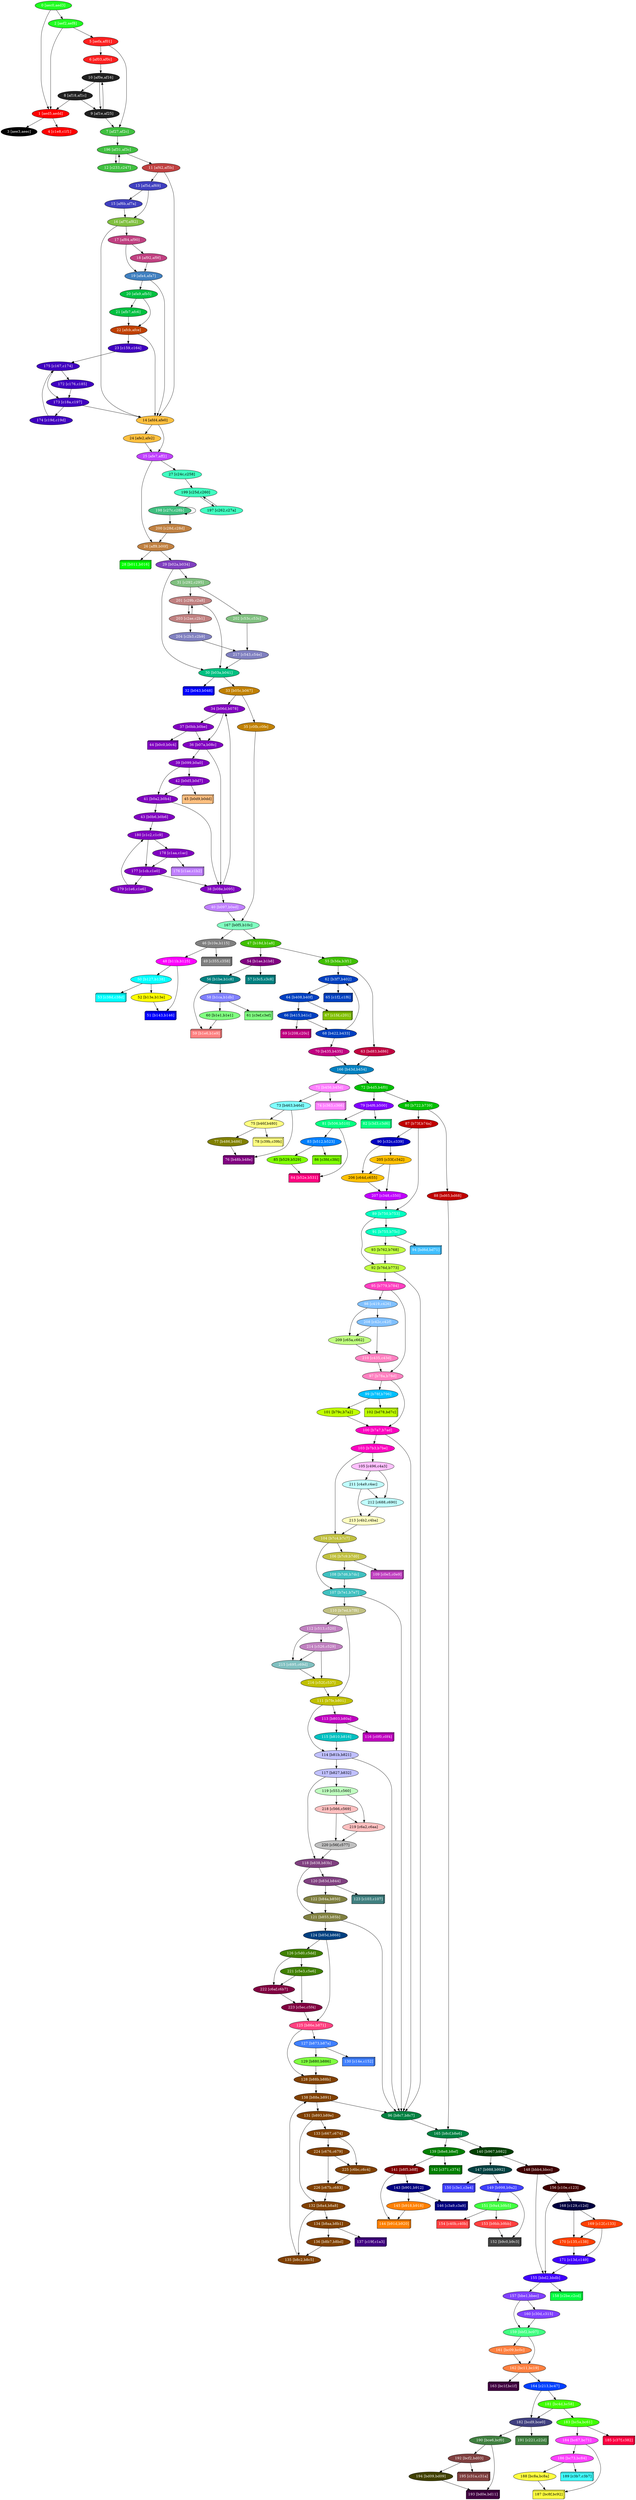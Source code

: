 diGraph libnss3{
	libnss3_0  [style=filled fillcolor="#20FF20" fontcolor="#ffffff" shape=oval label="0 [aec0,aed3]"]
	libnss3_1  [style=filled fillcolor="#FF0000" fontcolor="#ffffff" shape=oval label="1 [aed5,aedd]"]
	libnss3_2  [style=filled fillcolor="#20FF20" fontcolor="#ffffff" shape=oval label="2 [aef2,aef8]"]
	libnss3_3  [style=filled fillcolor="#000000" fontcolor="#ffffff" shape=oval label="3 [aee3,aeec]"]
	libnss3_4  [style=filled fillcolor="#FF0000" fontcolor="#ffffff" shape=oval label="4 [c1e8,c1f1]"]
	libnss3_5  [style=filled fillcolor="#FF2020" fontcolor="#ffffff" shape=oval label="5 [aefa,af01]"]
	libnss3_6  [style=filled fillcolor="#FF2020" fontcolor="#ffffff" shape=oval label="6 [af03,af0c]"]
	libnss3_7  [style=filled fillcolor="#40C040" fontcolor="#ffffff" shape=oval label="7 [af27,af2c]"]
	libnss3_8  [style=filled fillcolor="#202020" fontcolor="#ffffff" shape=oval label="8 [af18,af1c]"]
	libnss3_9  [style=filled fillcolor="#202020" fontcolor="#ffffff" shape=oval label="9 [af1e,af25]"]
	libnss3_a  [style=filled fillcolor="#202020" fontcolor="#ffffff" shape=oval label="10 [af0e,af16]"]
	libnss3_b  [style=filled fillcolor="#C04040" fontcolor="#ffffff" shape=oval label="11 [af42,af5b]"]
	libnss3_c  [style=filled fillcolor="#40C040" fontcolor="#ffffff" shape=oval label="12 [c233,c247]"]
	libnss3_d  [style=filled fillcolor="#4040C0" fontcolor="#ffffff" shape=oval label="13 [af5d,af69]"]
	libnss3_e  [style=filled fillcolor="#FFC040" fontcolor="#000000" shape=oval label="14 [afd4,afe0]"]
	libnss3_f  [style=filled fillcolor="#4040C0" fontcolor="#ffffff" shape=oval label="15 [af6b,af7a]"]
	libnss3_10  [style=filled fillcolor="#80C040" fontcolor="#ffffff" shape=oval label="16 [af7f,af82]"]
	libnss3_11  [style=filled fillcolor="#C04080" fontcolor="#ffffff" shape=oval label="17 [af84,af90]"]
	libnss3_12  [style=filled fillcolor="#C04080" fontcolor="#ffffff" shape=oval label="18 [af92,af9f]"]
	libnss3_13  [style=filled fillcolor="#4080C0" fontcolor="#ffffff" shape=oval label="19 [afa4,afa7]"]
	libnss3_14  [style=filled fillcolor="#00C040" fontcolor="#ffffff" shape=oval label="20 [afa9,afb5]"]
	libnss3_15  [style=filled fillcolor="#00C040" fontcolor="#ffffff" shape=oval label="21 [afb7,afc6]"]
	libnss3_16  [style=filled fillcolor="#C04000" fontcolor="#ffffff" shape=oval label="22 [afcb,afce]"]
	libnss3_17  [style=filled fillcolor="#4000C0" fontcolor="#ffffff" shape=oval label="23 [c159,c164]"]
	libnss3_18  [style=filled fillcolor="#FFC040" fontcolor="#000000" shape=oval label="24 [afe2,afe2]"]
	libnss3_19  [style=filled fillcolor="#C040FF" fontcolor="#ffffff" shape=oval label="25 [afe7,aff2]"]
	libnss3_1a  [style=filled fillcolor="#C08040" fontcolor="#ffffff" shape=oval label="26 [aff8,b00f]"]
	libnss3_1b  [style=filled fillcolor="#40FFC0" fontcolor="#000000" shape=oval label="27 [c24c,c258]"]
	libnss3_1c  [style=filled fillcolor="#00FF00" fontcolor="#ffffff" shape=box3d label="28 [b011,b016]"]
	libnss3_1d  [style=filled fillcolor="#8040C0" fontcolor="#ffffff" shape=oval label="29 [b02a,b034]"]
	libnss3_1e  [style=filled fillcolor="#00C080" fontcolor="#ffffff" shape=oval label="30 [b03a,b041]"]
	libnss3_1f  [style=filled fillcolor="#80C080" fontcolor="#ffffff" shape=oval label="31 [c292,c295]"]
	libnss3_20  [style=filled fillcolor="#0000FF" fontcolor="#ffffff" shape=box3d label="32 [b043,b048]"]
	libnss3_21  [style=filled fillcolor="#C08000" fontcolor="#ffffff" shape=oval label="33 [b05c,b067]"]
	libnss3_22  [style=filled fillcolor="#8000C0" fontcolor="#ffffff" shape=oval label="34 [b06d,b078]"]
	libnss3_23  [style=filled fillcolor="#C08000" fontcolor="#ffffff" shape=oval label="35 [c0fb,c0fe]"]
	libnss3_24  [style=filled fillcolor="#8000C0" fontcolor="#ffffff" shape=oval label="36 [b07a,b08c]"]
	libnss3_25  [style=filled fillcolor="#8000C0" fontcolor="#ffffff" shape=oval label="37 [b0bb,b0be]"]
	libnss3_26  [style=filled fillcolor="#8000C0" fontcolor="#ffffff" shape=oval label="38 [b08e,b095]"]
	libnss3_27  [style=filled fillcolor="#8000C0" fontcolor="#ffffff" shape=oval label="39 [b099,b0a0]"]
	libnss3_28  [style=filled fillcolor="#C080FF" fontcolor="#ffffff" shape=oval label="40 [b097,b0ed]"]
	libnss3_29  [style=filled fillcolor="#8000C0" fontcolor="#ffffff" shape=oval label="41 [b0a2,b0b4]"]
	libnss3_2a  [style=filled fillcolor="#8000C0" fontcolor="#ffffff" shape=oval label="42 [b0d5,b0d7]"]
	libnss3_2b  [style=filled fillcolor="#8000C0" fontcolor="#ffffff" shape=oval label="43 [b0b6,b0b6]"]
	libnss3_2c  [style=filled fillcolor="#8000C0" fontcolor="#ffffff" shape=box3d label="44 [b0c0,b0c4]"]
	libnss3_2d  [style=filled fillcolor="#FFC080" fontcolor="#000000" shape=box3d label="45 [b0d9,b0dd]"]
	libnss3_2e  [style=filled fillcolor="#808080" fontcolor="#ffffff" shape=oval label="46 [b10e,b115]"]
	libnss3_2f  [style=filled fillcolor="#40C000" fontcolor="#ffffff" shape=oval label="47 [b18d,b1a8]"]
	libnss3_30  [style=filled fillcolor="#FF00FF" fontcolor="#ffffff" shape=oval label="48 [b11b,b125]"]
	libnss3_31  [style=filled fillcolor="#808080" fontcolor="#ffffff" shape=box3d label="49 [c355,c358]"]
	libnss3_32  [style=filled fillcolor="#00FFFF" fontcolor="#ffffff" shape=oval label="50 [b127,b138]"]
	libnss3_33  [style=filled fillcolor="#0000FF" fontcolor="#ffffff" shape=box3d label="51 [b143,b146]"]
	libnss3_34  [style=filled fillcolor="#FFFF00" fontcolor="#000000" shape=oval label="52 [b13e,b13e]"]
	libnss3_35  [style=filled fillcolor="#00FFFF" fontcolor="#ffffff" shape=box3d label="53 [c38d,c38d]"]
	libnss3_36  [style=filled fillcolor="#800080" fontcolor="#ffffff" shape=oval label="54 [b1ae,b1b8]"]
	libnss3_37  [style=filled fillcolor="#40C000" fontcolor="#ffffff" shape=oval label="55 [b3da,b3f1]"]
	libnss3_38  [style=filled fillcolor="#008080" fontcolor="#ffffff" shape=oval label="56 [b1be,b1c8]"]
	libnss3_39  [style=filled fillcolor="#008080" fontcolor="#ffffff" shape=box3d label="57 [c3c5,c3c8]"]
	libnss3_3a  [style=filled fillcolor="#8080FF" fontcolor="#ffffff" shape=oval label="58 [b1ca,b1db]"]
	libnss3_3b  [style=filled fillcolor="#FF8080" fontcolor="#ffffff" shape=box3d label="59 [b1e6,b1e9]"]
	libnss3_3c  [style=filled fillcolor="#80FF80" fontcolor="#000000" shape=oval label="60 [b1e1,b1e1]"]
	libnss3_3d  [style=filled fillcolor="#80FF80" fontcolor="#000000" shape=box3d label="61 [c3ef,c3ef]"]
	libnss3_3e  [style=filled fillcolor="#0040C0" fontcolor="#ffffff" shape=oval label="62 [b3f7,b402]"]
	libnss3_3f  [style=filled fillcolor="#C00040" fontcolor="#ffffff" shape=oval label="63 [bd83,bd86]"]
	libnss3_40  [style=filled fillcolor="#0040C0" fontcolor="#ffffff" shape=oval label="64 [b408,b40f]"]
	libnss3_41  [style=filled fillcolor="#0040C0" fontcolor="#ffffff" shape=box3d label="65 [c1f2,c1f6]"]
	libnss3_42  [style=filled fillcolor="#0040C0" fontcolor="#ffffff" shape=oval label="66 [b415,b41c]"]
	libnss3_43  [style=filled fillcolor="#80C000" fontcolor="#ffffff" shape=box3d label="67 [c1fd,c201]"]
	libnss3_44  [style=filled fillcolor="#0040C0" fontcolor="#ffffff" shape=oval label="68 [b422,b433]"]
	libnss3_45  [style=filled fillcolor="#C00080" fontcolor="#ffffff" shape=box3d label="69 [c208,c20c]"]
	libnss3_46  [style=filled fillcolor="#C00080" fontcolor="#ffffff" shape=oval label="70 [b435,b435]"]
	libnss3_47  [style=filled fillcolor="#FF80FF" fontcolor="#ffffff" shape=oval label="71 [b456,b45d]"]
	libnss3_48  [style=filled fillcolor="#00C000" fontcolor="#ffffff" shape=oval label="72 [b4d5,b4f0]"]
	libnss3_49  [style=filled fillcolor="#80FFFF" fontcolor="#000000" shape=oval label="73 [b463,b46d]"]
	libnss3_4a  [style=filled fillcolor="#FF80FF" fontcolor="#ffffff" shape=box3d label="74 [c363,c366]"]
	libnss3_4b  [style=filled fillcolor="#FFFF80" fontcolor="#000000" shape=oval label="75 [b46f,b480]"]
	libnss3_4c  [style=filled fillcolor="#800080" fontcolor="#ffffff" shape=box3d label="76 [b48b,b48e]"]
	libnss3_4d  [style=filled fillcolor="#808000" fontcolor="#ffffff" shape=oval label="77 [b486,b486]"]
	libnss3_4e  [style=filled fillcolor="#FFFF80" fontcolor="#000000" shape=box3d label="78 [c39b,c39b]"]
	libnss3_4f  [style=filled fillcolor="#8000FF" fontcolor="#ffffff" shape=oval label="79 [b4f6,b500]"]
	libnss3_50  [style=filled fillcolor="#00C000" fontcolor="#ffffff" shape=oval label="80 [b722,b739]"]
	libnss3_51  [style=filled fillcolor="#00FF80" fontcolor="#ffffff" shape=oval label="81 [b506,b510]"]
	libnss3_52  [style=filled fillcolor="#00FF80" fontcolor="#ffffff" shape=box3d label="82 [c3d3,c3d6]"]
	libnss3_53  [style=filled fillcolor="#0080FF" fontcolor="#ffffff" shape=oval label="83 [b512,b523]"]
	libnss3_54  [style=filled fillcolor="#FF0080" fontcolor="#ffffff" shape=box3d label="84 [b52e,b531]"]
	libnss3_55  [style=filled fillcolor="#80FF00" fontcolor="#000000" shape=oval label="85 [b529,b529]"]
	libnss3_56  [style=filled fillcolor="#80FF00" fontcolor="#000000" shape=box3d label="86 [c3fd,c3fd]"]
	libnss3_57  [style=filled fillcolor="#C00000" fontcolor="#ffffff" shape=oval label="87 [b73f,b74a]"]
	libnss3_58  [style=filled fillcolor="#C00000" fontcolor="#ffffff" shape=oval label="88 [bd65,bd68]"]
	libnss3_59  [style=filled fillcolor="#00FFC0" fontcolor="#ffffff" shape=oval label="89 [b750,b753]"]
	libnss3_5a  [style=filled fillcolor="#0000C0" fontcolor="#ffffff" shape=oval label="90 [c32c,c339]"]
	libnss3_5b  [style=filled fillcolor="#00FFC0" fontcolor="#ffffff" shape=oval label="91 [b755,b75c]"]
	libnss3_5c  [style=filled fillcolor="#C0FF40" fontcolor="#000000" shape=oval label="92 [b76d,b773]"]
	libnss3_5d  [style=filled fillcolor="#C0FF40" fontcolor="#000000" shape=oval label="93 [b762,b768]"]
	libnss3_5e  [style=filled fillcolor="#40C0FF" fontcolor="#ffffff" shape=box3d label="94 [bd6d,bd71]"]
	libnss3_5f  [style=filled fillcolor="#FF40C0" fontcolor="#ffffff" shape=oval label="95 [b779,b784]"]
	libnss3_60  [style=filled fillcolor="#008040" fontcolor="#ffffff" shape=oval label="96 [b8c7,b8c7]"]
	libnss3_61  [style=filled fillcolor="#FF80C0" fontcolor="#ffffff" shape=oval label="97 [b78a,b78d]"]
	libnss3_62  [style=filled fillcolor="#80C0FF" fontcolor="#ffffff" shape=oval label="98 [c419,c426]"]
	libnss3_63  [style=filled fillcolor="#00C0FF" fontcolor="#ffffff" shape=oval label="99 [b78f,b796]"]
	libnss3_64  [style=filled fillcolor="#FF00C0" fontcolor="#ffffff" shape=oval label="100 [b7a7,b7ad]"]
	libnss3_65  [style=filled fillcolor="#C0FF00" fontcolor="#000000" shape=oval label="101 [b79c,b7a2]"]
	libnss3_66  [style=filled fillcolor="#C0FF00" fontcolor="#000000" shape=box3d label="102 [bd78,bd7c]"]
	libnss3_67  [style=filled fillcolor="#FF00C0" fontcolor="#ffffff" shape=oval label="103 [b7b3,b7be]"]
	libnss3_68  [style=filled fillcolor="#C0C040" fontcolor="#ffffff" shape=oval label="104 [b7c4,b7c7]"]
	libnss3_69  [style=filled fillcolor="#FFC0FF" fontcolor="#000000" shape=oval label="105 [c496,c4a3]"]
	libnss3_6a  [style=filled fillcolor="#C0C040" fontcolor="#ffffff" shape=oval label="106 [b7c9,b7d0]"]
	libnss3_6b  [style=filled fillcolor="#40C0C0" fontcolor="#ffffff" shape=oval label="107 [b7e1,b7e7]"]
	libnss3_6c  [style=filled fillcolor="#40C0C0" fontcolor="#ffffff" shape=oval label="108 [b7d6,b7dc]"]
	libnss3_6d  [style=filled fillcolor="#C040C0" fontcolor="#ffffff" shape=box3d label="109 [c0e5,c0e9]"]
	libnss3_6e  [style=filled fillcolor="#C0C080" fontcolor="#ffffff" shape=oval label="110 [b7ed,b7f8]"]
	libnss3_6f  [style=filled fillcolor="#C0C000" fontcolor="#ffffff" shape=oval label="111 [b7fe,b801]"]
	libnss3_70  [style=filled fillcolor="#C080C0" fontcolor="#ffffff" shape=oval label="112 [c513,c520]"]
	libnss3_71  [style=filled fillcolor="#C000C0" fontcolor="#ffffff" shape=oval label="113 [b803,b80a]"]
	libnss3_72  [style=filled fillcolor="#C0C0FF" fontcolor="#000000" shape=oval label="114 [b81b,b821]"]
	libnss3_73  [style=filled fillcolor="#00C0C0" fontcolor="#ffffff" shape=oval label="115 [b810,b816]"]
	libnss3_74  [style=filled fillcolor="#C000C0" fontcolor="#ffffff" shape=box3d label="116 [c0f0,c0f4]"]
	libnss3_75  [style=filled fillcolor="#C0C0FF" fontcolor="#000000" shape=oval label="117 [b827,b832]"]
	libnss3_76  [style=filled fillcolor="#804080" fontcolor="#ffffff" shape=oval label="118 [b838,b83b]"]
	libnss3_77  [style=filled fillcolor="#C0FFC0" fontcolor="#000000" shape=oval label="119 [c553,c560]"]
	libnss3_78  [style=filled fillcolor="#804080" fontcolor="#ffffff" shape=oval label="120 [b83d,b844]"]
	libnss3_79  [style=filled fillcolor="#808040" fontcolor="#ffffff" shape=oval label="121 [b855,b85b]"]
	libnss3_7a  [style=filled fillcolor="#808040" fontcolor="#ffffff" shape=oval label="122 [b84a,b850]"]
	libnss3_7b  [style=filled fillcolor="#408080" fontcolor="#ffffff" shape=box3d label="123 [c103,c107]"]
	libnss3_7c  [style=filled fillcolor="#004080" fontcolor="#ffffff" shape=oval label="124 [b85d,b868]"]
	libnss3_7d  [style=filled fillcolor="#FF4080" fontcolor="#ffffff" shape=oval label="125 [b86e,b871]"]
	libnss3_7e  [style=filled fillcolor="#408000" fontcolor="#ffffff" shape=oval label="126 [c5d0,c5dd]"]
	libnss3_7f  [style=filled fillcolor="#4080FF" fontcolor="#ffffff" shape=oval label="127 [b873,b87a]"]
	libnss3_80  [style=filled fillcolor="#804000" fontcolor="#ffffff" shape=oval label="128 [b88b,b88b]"]
	libnss3_81  [style=filled fillcolor="#80FF40" fontcolor="#000000" shape=oval label="129 [b880,b886]"]
	libnss3_82  [style=filled fillcolor="#4080FF" fontcolor="#ffffff" shape=box3d label="130 [c14e,c152]"]
	libnss3_83  [style=filled fillcolor="#804000" fontcolor="#ffffff" shape=oval label="131 [b893,b89e]"]
	libnss3_84  [style=filled fillcolor="#804000" fontcolor="#ffffff" shape=oval label="132 [b8a4,b8a8]"]
	libnss3_85  [style=filled fillcolor="#804000" fontcolor="#ffffff" shape=oval label="133 [c667,c674]"]
	libnss3_86  [style=filled fillcolor="#804000" fontcolor="#ffffff" shape=oval label="134 [b8aa,b8b1]"]
	libnss3_87  [style=filled fillcolor="#804000" fontcolor="#ffffff" shape=oval label="135 [b8c2,b8c5]"]
	libnss3_88  [style=filled fillcolor="#804000" fontcolor="#ffffff" shape=oval label="136 [b8b7,b8bd]"]
	libnss3_89  [style=filled fillcolor="#400080" fontcolor="#ffffff" shape=box3d label="137 [c19f,c1a3]"]
	libnss3_8a  [style=filled fillcolor="#804000" fontcolor="#ffffff" shape=oval label="138 [b88e,b891]"]
	libnss3_8b  [style=filled fillcolor="#008000" fontcolor="#ffffff" shape=oval label="139 [b8e8,b8ef]"]
	libnss3_8c  [style=filled fillcolor="#004000" fontcolor="#ffffff" shape=oval label="140 [b967,b982]"]
	libnss3_8d  [style=filled fillcolor="#800000" fontcolor="#ffffff" shape=oval label="141 [b8f5,b8ff]"]
	libnss3_8e  [style=filled fillcolor="#008000" fontcolor="#ffffff" shape=box3d label="142 [c371,c374]"]
	libnss3_8f  [style=filled fillcolor="#000080" fontcolor="#ffffff" shape=oval label="143 [b901,b912]"]
	libnss3_90  [style=filled fillcolor="#FF8000" fontcolor="#ffffff" shape=box3d label="144 [b91d,b920]"]
	libnss3_91  [style=filled fillcolor="#FF8000" fontcolor="#ffffff" shape=oval label="145 [b918,b918]"]
	libnss3_92  [style=filled fillcolor="#000080" fontcolor="#ffffff" shape=box3d label="146 [c3a9,c3a9]"]
	libnss3_93  [style=filled fillcolor="#004040" fontcolor="#ffffff" shape=oval label="147 [b988,b992]"]
	libnss3_94  [style=filled fillcolor="#400000" fontcolor="#ffffff" shape=oval label="148 [bbb4,bbcc]"]
	libnss3_95  [style=filled fillcolor="#4040FF" fontcolor="#ffffff" shape=oval label="149 [b998,b9a2]"]
	libnss3_96  [style=filled fillcolor="#4040FF" fontcolor="#ffffff" shape=box3d label="150 [c3e1,c3e4]"]
	libnss3_97  [style=filled fillcolor="#40FF40" fontcolor="#ffffff" shape=oval label="151 [b9a4,b9b5]"]
	libnss3_98  [style=filled fillcolor="#404040" fontcolor="#ffffff" shape=box3d label="152 [b9c0,b9c3]"]
	libnss3_99  [style=filled fillcolor="#FF4040" fontcolor="#ffffff" shape=oval label="153 [b9bb,b9bb]"]
	libnss3_9a  [style=filled fillcolor="#FF4040" fontcolor="#ffffff" shape=box3d label="154 [c40b,c40b]"]
	libnss3_9b  [style=filled fillcolor="#4000FF" fontcolor="#ffffff" shape=oval label="155 [bbd2,bbdb]"]
	libnss3_9c  [style=filled fillcolor="#400000" fontcolor="#ffffff" shape=oval label="156 [c10e,c123]"]
	libnss3_9d  [style=filled fillcolor="#8040FF" fontcolor="#ffffff" shape=oval label="157 [bbe1,bbec]"]
	libnss3_9e  [style=filled fillcolor="#00FF40" fontcolor="#ffffff" shape=box3d label="158 [c2be,c2cd]"]
	libnss3_9f  [style=filled fillcolor="#40FF80" fontcolor="#ffffff" shape=oval label="159 [bbf2,bc07]"]
	libnss3_a0  [style=filled fillcolor="#8040FF" fontcolor="#ffffff" shape=oval label="160 [c30d,c315]"]
	libnss3_a1  [style=filled fillcolor="#FF8040" fontcolor="#ffffff" shape=oval label="161 [bc09,bc0c]"]
	libnss3_a2  [style=filled fillcolor="#FF8040" fontcolor="#ffffff" shape=oval label="162 [bc11,bc19]"]
	libnss3_a3  [style=filled fillcolor="#400040" fontcolor="#ffffff" shape=box3d label="163 [bc1f,bc1f]"]
	libnss3_a4  [style=filled fillcolor="#0040FF" fontcolor="#ffffff" shape=oval label="164 [c213,bc47]"]
	libnss3_a5  [style=filled fillcolor="#008040" fontcolor="#ffffff" shape=oval label="165 [b8cf,b8e6]"]
	libnss3_a6  [style=filled fillcolor="#0080C0" fontcolor="#ffffff" shape=oval label="166 [b43d,b454]"]
	libnss3_a7  [style=filled fillcolor="#80FFC0" fontcolor="#000000" shape=oval label="167 [b0f5,b10c]"]
	libnss3_a8  [style=filled fillcolor="#000040" fontcolor="#ffffff" shape=oval label="168 [c129,c12d]"]
	libnss3_a9  [style=filled fillcolor="#FF4000" fontcolor="#ffffff" shape=oval label="169 [c12f,c133]"]
	libnss3_aa  [style=filled fillcolor="#FF4000" fontcolor="#ffffff" shape=oval label="170 [c135,c138]"]
	libnss3_ab  [style=filled fillcolor="#4000FF" fontcolor="#ffffff" shape=oval label="171 [c13d,c149]"]
	libnss3_ac  [style=filled fillcolor="#4000C0" fontcolor="#ffffff" shape=oval label="172 [c176,c185]"]
	libnss3_ad  [style=filled fillcolor="#4000C0" fontcolor="#ffffff" shape=oval label="173 [c18a,c197]"]
	libnss3_ae  [style=filled fillcolor="#4000C0" fontcolor="#ffffff" shape=oval label="174 [c19d,c19d]"]
	libnss3_af  [style=filled fillcolor="#4000C0" fontcolor="#ffffff" shape=oval label="175 [c167,c174]"]
	libnss3_b0  [style=filled fillcolor="#C080FF" fontcolor="#ffffff" shape=box3d label="176 [c1ae,c1b2]"]
	libnss3_b1  [style=filled fillcolor="#8000C0" fontcolor="#ffffff" shape=oval label="177 [c1cb,c1e0]"]
	libnss3_b2  [style=filled fillcolor="#8000C0" fontcolor="#ffffff" shape=oval label="178 [c1aa,c1ac]"]
	libnss3_b3  [style=filled fillcolor="#8000C0" fontcolor="#ffffff" shape=oval label="179 [c1e6,c1e6]"]
	libnss3_b4  [style=filled fillcolor="#8000C0" fontcolor="#ffffff" shape=oval label="180 [c1c2,c1c9]"]
	libnss3_b5  [style=filled fillcolor="#40FF00" fontcolor="#ffffff" shape=oval label="181 [bc4d,bc58]"]
	libnss3_b6  [style=filled fillcolor="#404080" fontcolor="#ffffff" shape=oval label="182 [bcd9,bce0]"]
	libnss3_b7  [style=filled fillcolor="#40FF00" fontcolor="#ffffff" shape=oval label="183 [bc5a,bc61]"]
	libnss3_b8  [style=filled fillcolor="#FF40FF" fontcolor="#ffffff" shape=oval label="184 [bc67,bc71]"]
	libnss3_b9  [style=filled fillcolor="#FF0040" fontcolor="#ffffff" shape=box3d label="185 [c37f,c382]"]
	libnss3_ba  [style=filled fillcolor="#FF40FF" fontcolor="#ffffff" shape=oval label="186 [bc73,bc84]"]
	libnss3_bb  [style=filled fillcolor="#FFFF40" fontcolor="#000000" shape=box3d label="187 [bc8f,bc92]"]
	libnss3_bc  [style=filled fillcolor="#FFFF40" fontcolor="#000000" shape=oval label="188 [bc8a,bc8a]"]
	libnss3_bd  [style=filled fillcolor="#40FFFF" fontcolor="#000000" shape=box3d label="189 [c3b7,c3b7]"]
	libnss3_be  [style=filled fillcolor="#408040" fontcolor="#ffffff" shape=oval label="190 [bce6,bcf0]"]
	libnss3_bf  [style=filled fillcolor="#408040" fontcolor="#ffffff" shape=box3d label="191 [c221,c22d]"]
	libnss3_c0  [style=filled fillcolor="#804040" fontcolor="#ffffff" shape=oval label="192 [bcf2,bd03]"]
	libnss3_c1  [style=filled fillcolor="#400040" fontcolor="#ffffff" shape=box3d label="193 [bd0e,bd11]"]
	libnss3_c2  [style=filled fillcolor="#404000" fontcolor="#ffffff" shape=oval label="194 [bd09,bd09]"]
	libnss3_c3  [style=filled fillcolor="#804040" fontcolor="#ffffff" shape=box3d label="195 [c31a,c31a]"]
	libnss3_c4  [style=filled fillcolor="#40C040" fontcolor="#ffffff" shape=oval label="196 [af31,af3c]"]
	libnss3_c5  [style=filled fillcolor="#40FFC0" fontcolor="#000000" shape=oval label="197 [c262,c27a]"]
	libnss3_c6  [style=filled fillcolor="#40C080" fontcolor="#ffffff" shape=oval label="198 [c27c,c28b]"]
	libnss3_c7  [style=filled fillcolor="#40FFC0" fontcolor="#000000" shape=oval label="199 [c25d,c260]"]
	libnss3_c8  [style=filled fillcolor="#C08040" fontcolor="#ffffff" shape=oval label="200 [c28d,c28d]"]
	libnss3_c9  [style=filled fillcolor="#C08080" fontcolor="#ffffff" shape=oval label="201 [c29b,c2a8]"]
	libnss3_ca  [style=filled fillcolor="#80C080" fontcolor="#ffffff" shape=oval label="202 [c53c,c53c]"]
	libnss3_cb  [style=filled fillcolor="#C08080" fontcolor="#ffffff" shape=oval label="203 [c2ae,c2b1]"]
	libnss3_cc  [style=filled fillcolor="#8080C0" fontcolor="#ffffff" shape=oval label="204 [c2b3,c2b9]"]
	libnss3_cd  [style=filled fillcolor="#FFC000" fontcolor="#000000" shape=oval label="205 [c33f,c342]"]
	libnss3_ce  [style=filled fillcolor="#FFC000" fontcolor="#000000" shape=oval label="206 [c64d,c655]"]
	libnss3_cf  [style=filled fillcolor="#C000FF" fontcolor="#ffffff" shape=oval label="207 [c348,c350]"]
	libnss3_d0  [style=filled fillcolor="#80C0FF" fontcolor="#ffffff" shape=oval label="208 [c42c,c42f]"]
	libnss3_d1  [style=filled fillcolor="#C0FF80" fontcolor="#000000" shape=oval label="209 [c65a,c662]"]
	libnss3_d2  [style=filled fillcolor="#FF80C0" fontcolor="#ffffff" shape=oval label="210 [c435,c43d]"]
	libnss3_d3  [style=filled fillcolor="#C0FFFF" fontcolor="#000000" shape=oval label="211 [c4a9,c4ac]"]
	libnss3_d4  [style=filled fillcolor="#C0FFFF" fontcolor="#000000" shape=oval label="212 [c688,c690]"]
	libnss3_d5  [style=filled fillcolor="#FFFFC0" fontcolor="#000000" shape=oval label="213 [c4b2,c4ba]"]
	libnss3_d6  [style=filled fillcolor="#C080C0" fontcolor="#ffffff" shape=oval label="214 [c526,c529]"]
	libnss3_d7  [style=filled fillcolor="#80C0C0" fontcolor="#ffffff" shape=oval label="215 [c695,c69d]"]
	libnss3_d8  [style=filled fillcolor="#C0C000" fontcolor="#ffffff" shape=oval label="216 [c52f,c537]"]
	libnss3_d9  [style=filled fillcolor="#8080C0" fontcolor="#ffffff" shape=oval label="217 [c543,c54e]"]
	libnss3_da  [style=filled fillcolor="#FFC0C0" fontcolor="#000000" shape=oval label="218 [c566,c569]"]
	libnss3_db  [style=filled fillcolor="#FFC0C0" fontcolor="#000000" shape=oval label="219 [c6a2,c6aa]"]
	libnss3_dc  [style=filled fillcolor="#C0C0C0" fontcolor="#000000" shape=oval label="220 [c56f,c577]"]
	libnss3_dd  [style=filled fillcolor="#408000" fontcolor="#ffffff" shape=oval label="221 [c5e3,c5e6]"]
	libnss3_de  [style=filled fillcolor="#800040" fontcolor="#ffffff" shape=oval label="222 [c6af,c6b7]"]
	libnss3_df  [style=filled fillcolor="#800040" fontcolor="#ffffff" shape=oval label="223 [c5ec,c5f4]"]
	libnss3_e0  [style=filled fillcolor="#804000" fontcolor="#ffffff" shape=oval label="224 [c676,c679]"]
	libnss3_e1  [style=filled fillcolor="#804000" fontcolor="#ffffff" shape=oval label="225 [c6bc,c6c4]"]
	libnss3_e2  [style=filled fillcolor="#804000" fontcolor="#ffffff" shape=oval label="226 [c67b,c683]"]

	libnss3_0 -> libnss3_1
	libnss3_0 -> libnss3_2
	libnss3_1 -> libnss3_3
	libnss3_1 -> libnss3_4
	libnss3_2 -> libnss3_1
	libnss3_2 -> libnss3_5
	libnss3_5 -> libnss3_6
	libnss3_5 -> libnss3_7
	libnss3_6 -> libnss3_a
	libnss3_7 -> libnss3_c4
	libnss3_8 -> libnss3_1
	libnss3_8 -> libnss3_9
	libnss3_9 -> libnss3_7
	libnss3_9 -> libnss3_a
	libnss3_a -> libnss3_8
	libnss3_a -> libnss3_9
	libnss3_b -> libnss3_d
	libnss3_b -> libnss3_e
	libnss3_c -> libnss3_c4
	libnss3_d -> libnss3_f
	libnss3_d -> libnss3_10
	libnss3_e -> libnss3_18
	libnss3_e -> libnss3_19
	libnss3_f -> libnss3_10
	libnss3_10 -> libnss3_e
	libnss3_10 -> libnss3_11
	libnss3_11 -> libnss3_12
	libnss3_11 -> libnss3_13
	libnss3_12 -> libnss3_13
	libnss3_13 -> libnss3_e
	libnss3_13 -> libnss3_14
	libnss3_14 -> libnss3_15
	libnss3_14 -> libnss3_16
	libnss3_15 -> libnss3_16
	libnss3_16 -> libnss3_e
	libnss3_16 -> libnss3_17
	libnss3_17 -> libnss3_af
	libnss3_18 -> libnss3_19
	libnss3_19 -> libnss3_1a
	libnss3_19 -> libnss3_1b
	libnss3_1a -> libnss3_1c
	libnss3_1a -> libnss3_1d
	libnss3_1b -> libnss3_c7
	libnss3_1d -> libnss3_1e
	libnss3_1d -> libnss3_1f
	libnss3_1e -> libnss3_20
	libnss3_1e -> libnss3_21
	libnss3_1f -> libnss3_c9
	libnss3_1f -> libnss3_ca
	libnss3_21 -> libnss3_22
	libnss3_21 -> libnss3_23
	libnss3_22 -> libnss3_24
	libnss3_22 -> libnss3_25
	libnss3_23 -> libnss3_a7
	libnss3_24 -> libnss3_26
	libnss3_24 -> libnss3_27
	libnss3_25 -> libnss3_24
	libnss3_25 -> libnss3_2c
	libnss3_26 -> libnss3_22
	libnss3_26 -> libnss3_28
	libnss3_27 -> libnss3_29
	libnss3_27 -> libnss3_2a
	libnss3_28 -> libnss3_a7
	libnss3_29 -> libnss3_26
	libnss3_29 -> libnss3_2b
	libnss3_2a -> libnss3_29
	libnss3_2a -> libnss3_2d
	libnss3_2b -> libnss3_b4
	libnss3_2e -> libnss3_30
	libnss3_2e -> libnss3_31
	libnss3_2f -> libnss3_36
	libnss3_2f -> libnss3_37
	libnss3_30 -> libnss3_32
	libnss3_30 -> libnss3_33
	libnss3_32 -> libnss3_34
	libnss3_32 -> libnss3_35
	libnss3_34 -> libnss3_33
	libnss3_36 -> libnss3_38
	libnss3_36 -> libnss3_39
	libnss3_37 -> libnss3_3e
	libnss3_37 -> libnss3_3f
	libnss3_38 -> libnss3_3a
	libnss3_38 -> libnss3_3b
	libnss3_3a -> libnss3_3c
	libnss3_3a -> libnss3_3d
	libnss3_3c -> libnss3_3b
	libnss3_3e -> libnss3_40
	libnss3_3e -> libnss3_41
	libnss3_3f -> libnss3_a6
	libnss3_40 -> libnss3_42
	libnss3_40 -> libnss3_43
	libnss3_42 -> libnss3_44
	libnss3_42 -> libnss3_45
	libnss3_44 -> libnss3_3e
	libnss3_44 -> libnss3_46
	libnss3_46 -> libnss3_a6
	libnss3_47 -> libnss3_49
	libnss3_47 -> libnss3_4a
	libnss3_48 -> libnss3_4f
	libnss3_48 -> libnss3_50
	libnss3_49 -> libnss3_4b
	libnss3_49 -> libnss3_4c
	libnss3_4b -> libnss3_4d
	libnss3_4b -> libnss3_4e
	libnss3_4d -> libnss3_4c
	libnss3_4f -> libnss3_51
	libnss3_4f -> libnss3_52
	libnss3_50 -> libnss3_57
	libnss3_50 -> libnss3_58
	libnss3_51 -> libnss3_53
	libnss3_51 -> libnss3_54
	libnss3_53 -> libnss3_55
	libnss3_53 -> libnss3_56
	libnss3_55 -> libnss3_54
	libnss3_57 -> libnss3_59
	libnss3_57 -> libnss3_5a
	libnss3_58 -> libnss3_a5
	libnss3_59 -> libnss3_5b
	libnss3_59 -> libnss3_5c
	libnss3_5a -> libnss3_cd
	libnss3_5a -> libnss3_ce
	libnss3_5b -> libnss3_5d
	libnss3_5b -> libnss3_5e
	libnss3_5c -> libnss3_5f
	libnss3_5c -> libnss3_60
	libnss3_5d -> libnss3_5c
	libnss3_5f -> libnss3_61
	libnss3_5f -> libnss3_62
	libnss3_60 -> libnss3_a5
	libnss3_61 -> libnss3_63
	libnss3_61 -> libnss3_64
	libnss3_62 -> libnss3_d0
	libnss3_62 -> libnss3_d1
	libnss3_63 -> libnss3_65
	libnss3_63 -> libnss3_66
	libnss3_64 -> libnss3_60
	libnss3_64 -> libnss3_67
	libnss3_65 -> libnss3_64
	libnss3_67 -> libnss3_68
	libnss3_67 -> libnss3_69
	libnss3_68 -> libnss3_6a
	libnss3_68 -> libnss3_6b
	libnss3_69 -> libnss3_d3
	libnss3_69 -> libnss3_d4
	libnss3_6a -> libnss3_6c
	libnss3_6a -> libnss3_6d
	libnss3_6b -> libnss3_60
	libnss3_6b -> libnss3_6e
	libnss3_6c -> libnss3_6b
	libnss3_6e -> libnss3_6f
	libnss3_6e -> libnss3_70
	libnss3_6f -> libnss3_71
	libnss3_6f -> libnss3_72
	libnss3_70 -> libnss3_d6
	libnss3_70 -> libnss3_d7
	libnss3_71 -> libnss3_73
	libnss3_71 -> libnss3_74
	libnss3_72 -> libnss3_60
	libnss3_72 -> libnss3_75
	libnss3_73 -> libnss3_72
	libnss3_75 -> libnss3_76
	libnss3_75 -> libnss3_77
	libnss3_76 -> libnss3_78
	libnss3_76 -> libnss3_79
	libnss3_77 -> libnss3_da
	libnss3_77 -> libnss3_db
	libnss3_78 -> libnss3_7a
	libnss3_78 -> libnss3_7b
	libnss3_79 -> libnss3_60
	libnss3_79 -> libnss3_7c
	libnss3_7a -> libnss3_79
	libnss3_7c -> libnss3_7d
	libnss3_7c -> libnss3_7e
	libnss3_7d -> libnss3_7f
	libnss3_7d -> libnss3_80
	libnss3_7e -> libnss3_dd
	libnss3_7e -> libnss3_de
	libnss3_7f -> libnss3_81
	libnss3_7f -> libnss3_82
	libnss3_80 -> libnss3_8a
	libnss3_81 -> libnss3_80
	libnss3_83 -> libnss3_84
	libnss3_83 -> libnss3_85
	libnss3_84 -> libnss3_86
	libnss3_84 -> libnss3_87
	libnss3_85 -> libnss3_e0
	libnss3_85 -> libnss3_e1
	libnss3_86 -> libnss3_88
	libnss3_86 -> libnss3_89
	libnss3_87 -> libnss3_8a
	libnss3_88 -> libnss3_87
	libnss3_8a -> libnss3_60
	libnss3_8a -> libnss3_83
	libnss3_8b -> libnss3_8d
	libnss3_8b -> libnss3_8e
	libnss3_8c -> libnss3_93
	libnss3_8c -> libnss3_94
	libnss3_8d -> libnss3_8f
	libnss3_8d -> libnss3_90
	libnss3_8f -> libnss3_91
	libnss3_8f -> libnss3_92
	libnss3_91 -> libnss3_90
	libnss3_93 -> libnss3_95
	libnss3_93 -> libnss3_96
	libnss3_94 -> libnss3_9b
	libnss3_94 -> libnss3_9c
	libnss3_95 -> libnss3_97
	libnss3_95 -> libnss3_98
	libnss3_97 -> libnss3_99
	libnss3_97 -> libnss3_9a
	libnss3_99 -> libnss3_98
	libnss3_9b -> libnss3_9d
	libnss3_9b -> libnss3_9e
	libnss3_9c -> libnss3_9b
	libnss3_9c -> libnss3_a8
	libnss3_9d -> libnss3_9f
	libnss3_9d -> libnss3_a0
	libnss3_9f -> libnss3_a1
	libnss3_9f -> libnss3_a2
	libnss3_a0 -> libnss3_9f
	libnss3_a1 -> libnss3_a2
	libnss3_a2 -> libnss3_a3
	libnss3_a2 -> libnss3_a4
	libnss3_a4 -> libnss3_b5
	libnss3_a4 -> libnss3_b6
	libnss3_a5 -> libnss3_8b
	libnss3_a5 -> libnss3_8c
	libnss3_a6 -> libnss3_47
	libnss3_a6 -> libnss3_48
	libnss3_a7 -> libnss3_2e
	libnss3_a7 -> libnss3_2f
	libnss3_a8 -> libnss3_a9
	libnss3_a8 -> libnss3_aa
	libnss3_a9 -> libnss3_aa
	libnss3_a9 -> libnss3_ab
	libnss3_aa -> libnss3_ab
	libnss3_ab -> libnss3_9b
	libnss3_ac -> libnss3_ad
	libnss3_ad -> libnss3_e
	libnss3_ad -> libnss3_ae
	libnss3_ae -> libnss3_af
	libnss3_af -> libnss3_ac
	libnss3_af -> libnss3_ad
	libnss3_b1 -> libnss3_26
	libnss3_b1 -> libnss3_b3
	libnss3_b2 -> libnss3_b0
	libnss3_b2 -> libnss3_b1
	libnss3_b3 -> libnss3_b4
	libnss3_b4 -> libnss3_b1
	libnss3_b4 -> libnss3_b2
	libnss3_b5 -> libnss3_b6
	libnss3_b5 -> libnss3_b7
	libnss3_b6 -> libnss3_be
	libnss3_b6 -> libnss3_bf
	libnss3_b7 -> libnss3_b8
	libnss3_b7 -> libnss3_b9
	libnss3_b8 -> libnss3_ba
	libnss3_b8 -> libnss3_bb
	libnss3_ba -> libnss3_bc
	libnss3_ba -> libnss3_bd
	libnss3_bc -> libnss3_bb
	libnss3_be -> libnss3_c0
	libnss3_be -> libnss3_c1
	libnss3_c0 -> libnss3_c2
	libnss3_c0 -> libnss3_c3
	libnss3_c2 -> libnss3_c1
	libnss3_c4 -> libnss3_b
	libnss3_c4 -> libnss3_c
	libnss3_c5 -> libnss3_c7
	libnss3_c6 -> libnss3_c6
	libnss3_c6 -> libnss3_c8
	libnss3_c7 -> libnss3_c5
	libnss3_c7 -> libnss3_c6
	libnss3_c8 -> libnss3_1a
	libnss3_c9 -> libnss3_1e
	libnss3_c9 -> libnss3_cb
	libnss3_ca -> libnss3_d9
	libnss3_cb -> libnss3_c9
	libnss3_cb -> libnss3_cc
	libnss3_cc -> libnss3_d9
	libnss3_cd -> libnss3_ce
	libnss3_cd -> libnss3_cf
	libnss3_ce -> libnss3_cf
	libnss3_cf -> libnss3_59
	libnss3_d0 -> libnss3_d1
	libnss3_d0 -> libnss3_d2
	libnss3_d1 -> libnss3_d2
	libnss3_d2 -> libnss3_61
	libnss3_d3 -> libnss3_d4
	libnss3_d3 -> libnss3_d5
	libnss3_d4 -> libnss3_d5
	libnss3_d5 -> libnss3_68
	libnss3_d6 -> libnss3_d7
	libnss3_d6 -> libnss3_d8
	libnss3_d7 -> libnss3_d8
	libnss3_d8 -> libnss3_6f
	libnss3_d9 -> libnss3_1e
	libnss3_da -> libnss3_db
	libnss3_da -> libnss3_dc
	libnss3_db -> libnss3_dc
	libnss3_dc -> libnss3_76
	libnss3_dd -> libnss3_de
	libnss3_dd -> libnss3_df
	libnss3_de -> libnss3_df
	libnss3_df -> libnss3_7d
	libnss3_e0 -> libnss3_e1
	libnss3_e0 -> libnss3_e2
	libnss3_e1 -> libnss3_e2
	libnss3_e2 -> libnss3_84
}